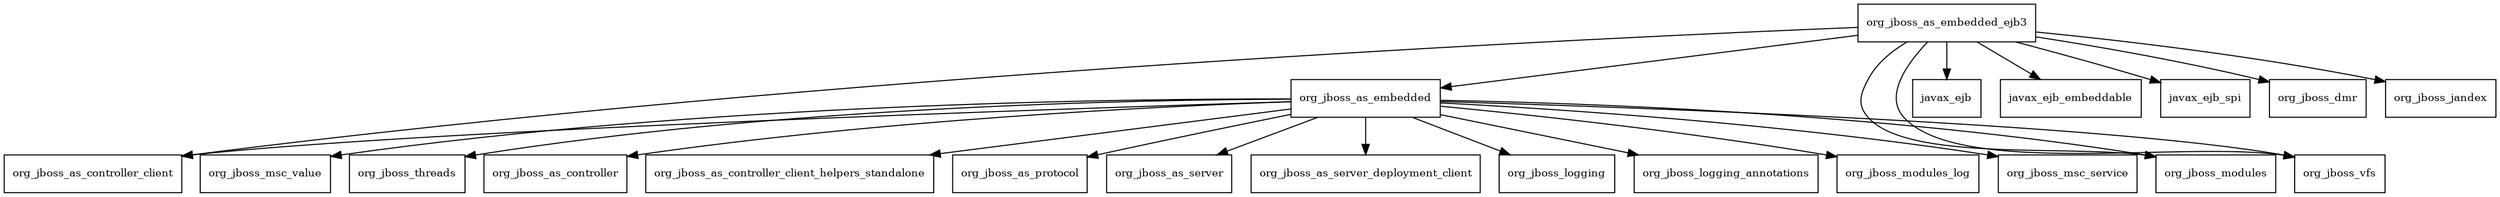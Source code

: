 digraph jboss_as_embedded_7_4_0_Final_redhat_19_package_dependencies {
  node [shape = box, fontsize=10.0];
  org_jboss_as_embedded -> org_jboss_as_controller;
  org_jboss_as_embedded -> org_jboss_as_controller_client;
  org_jboss_as_embedded -> org_jboss_as_controller_client_helpers_standalone;
  org_jboss_as_embedded -> org_jboss_as_protocol;
  org_jboss_as_embedded -> org_jboss_as_server;
  org_jboss_as_embedded -> org_jboss_as_server_deployment_client;
  org_jboss_as_embedded -> org_jboss_logging;
  org_jboss_as_embedded -> org_jboss_logging_annotations;
  org_jboss_as_embedded -> org_jboss_modules;
  org_jboss_as_embedded -> org_jboss_modules_log;
  org_jboss_as_embedded -> org_jboss_msc_service;
  org_jboss_as_embedded -> org_jboss_msc_value;
  org_jboss_as_embedded -> org_jboss_threads;
  org_jboss_as_embedded -> org_jboss_vfs;
  org_jboss_as_embedded_ejb3 -> javax_ejb;
  org_jboss_as_embedded_ejb3 -> javax_ejb_embeddable;
  org_jboss_as_embedded_ejb3 -> javax_ejb_spi;
  org_jboss_as_embedded_ejb3 -> org_jboss_as_controller_client;
  org_jboss_as_embedded_ejb3 -> org_jboss_as_embedded;
  org_jboss_as_embedded_ejb3 -> org_jboss_dmr;
  org_jboss_as_embedded_ejb3 -> org_jboss_jandex;
  org_jboss_as_embedded_ejb3 -> org_jboss_modules;
  org_jboss_as_embedded_ejb3 -> org_jboss_vfs;
}
